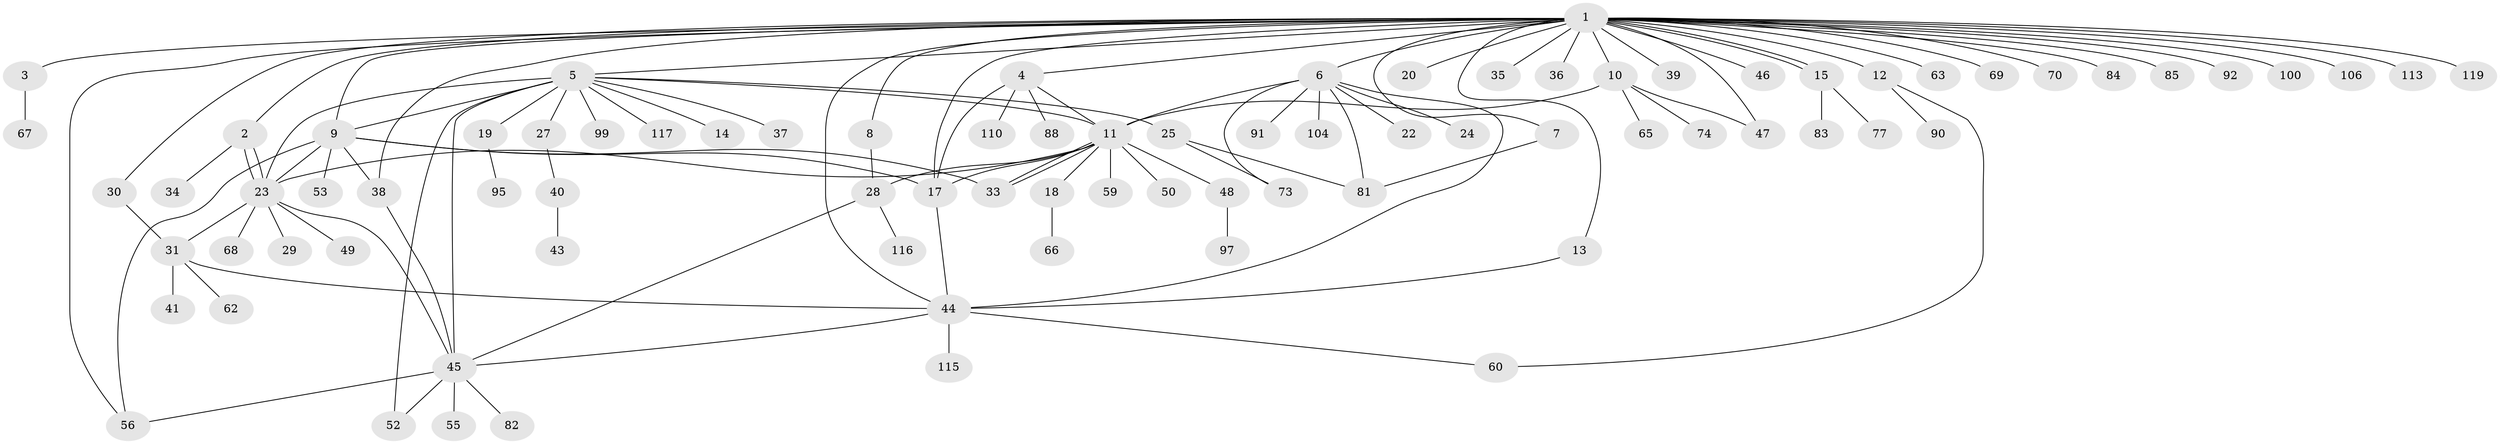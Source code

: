 // original degree distribution, {34: 0.008403361344537815, 4: 0.06722689075630252, 2: 0.20168067226890757, 7: 0.01680672268907563, 15: 0.008403361344537815, 9: 0.01680672268907563, 8: 0.008403361344537815, 5: 0.03361344537815126, 12: 0.008403361344537815, 3: 0.10084033613445378, 1: 0.5210084033613446, 11: 0.008403361344537815}
// Generated by graph-tools (version 1.1) at 2025/18/03/04/25 18:18:16]
// undirected, 83 vertices, 115 edges
graph export_dot {
graph [start="1"]
  node [color=gray90,style=filled];
  1;
  2;
  3;
  4 [super="+61"];
  5 [super="+21"];
  6;
  7;
  8;
  9 [super="+111+118+54"];
  10;
  11 [super="+26+75+93+80"];
  12;
  13;
  14;
  15 [super="+16"];
  17 [super="+76"];
  18;
  19;
  20;
  22 [super="+98+42"];
  23 [super="+32+72"];
  24;
  25;
  27;
  28;
  29;
  30;
  31;
  33 [super="+89"];
  34;
  35;
  36;
  37;
  38;
  39;
  40;
  41;
  43;
  44 [super="+57"];
  45 [super="+58+51+78+114+64"];
  46;
  47 [super="+79"];
  48;
  49;
  50;
  52 [super="+94"];
  53;
  55;
  56;
  59;
  60 [super="+96"];
  62;
  63;
  65;
  66;
  67;
  68;
  69 [super="+86"];
  70;
  73 [super="+101"];
  74 [super="+102"];
  77;
  81 [super="+108"];
  82;
  83;
  84;
  85;
  88;
  90 [super="+107"];
  91;
  92;
  95 [super="+105"];
  97;
  99;
  100;
  104;
  106;
  110;
  113;
  115;
  116;
  117;
  119;
  1 -- 2;
  1 -- 3;
  1 -- 4;
  1 -- 5;
  1 -- 6;
  1 -- 7;
  1 -- 8;
  1 -- 9;
  1 -- 10;
  1 -- 12;
  1 -- 13;
  1 -- 15;
  1 -- 15;
  1 -- 17;
  1 -- 20;
  1 -- 30;
  1 -- 35;
  1 -- 36;
  1 -- 38;
  1 -- 39;
  1 -- 46;
  1 -- 47;
  1 -- 56;
  1 -- 63;
  1 -- 69;
  1 -- 70;
  1 -- 84;
  1 -- 85;
  1 -- 92;
  1 -- 100;
  1 -- 106;
  1 -- 113;
  1 -- 119;
  1 -- 44;
  2 -- 23;
  2 -- 23;
  2 -- 34;
  3 -- 67;
  4 -- 11;
  4 -- 88;
  4 -- 110;
  4 -- 17 [weight=2];
  5 -- 9 [weight=2];
  5 -- 14;
  5 -- 19;
  5 -- 25;
  5 -- 27;
  5 -- 37;
  5 -- 99;
  5 -- 117;
  5 -- 23;
  5 -- 52;
  5 -- 11;
  5 -- 45;
  6 -- 22;
  6 -- 24;
  6 -- 44;
  6 -- 73;
  6 -- 81;
  6 -- 91;
  6 -- 104;
  6 -- 11;
  7 -- 81;
  8 -- 28;
  9 -- 23 [weight=2];
  9 -- 38;
  9 -- 53;
  9 -- 56;
  9 -- 17;
  9 -- 33;
  10 -- 65;
  10 -- 74;
  10 -- 47;
  10 -- 11;
  11 -- 18;
  11 -- 23;
  11 -- 28;
  11 -- 33;
  11 -- 33;
  11 -- 48;
  11 -- 50;
  11 -- 17;
  11 -- 59;
  12 -- 60;
  12 -- 90;
  13 -- 44;
  15 -- 83;
  15 -- 77;
  17 -- 44;
  18 -- 66;
  19 -- 95;
  23 -- 29;
  23 -- 31;
  23 -- 45;
  23 -- 49;
  23 -- 68;
  25 -- 73;
  25 -- 81;
  27 -- 40;
  28 -- 116;
  28 -- 45;
  30 -- 31;
  31 -- 41;
  31 -- 44;
  31 -- 62;
  38 -- 45;
  40 -- 43;
  44 -- 60;
  44 -- 115;
  44 -- 45;
  45 -- 52;
  45 -- 55;
  45 -- 56;
  45 -- 82;
  48 -- 97;
}
